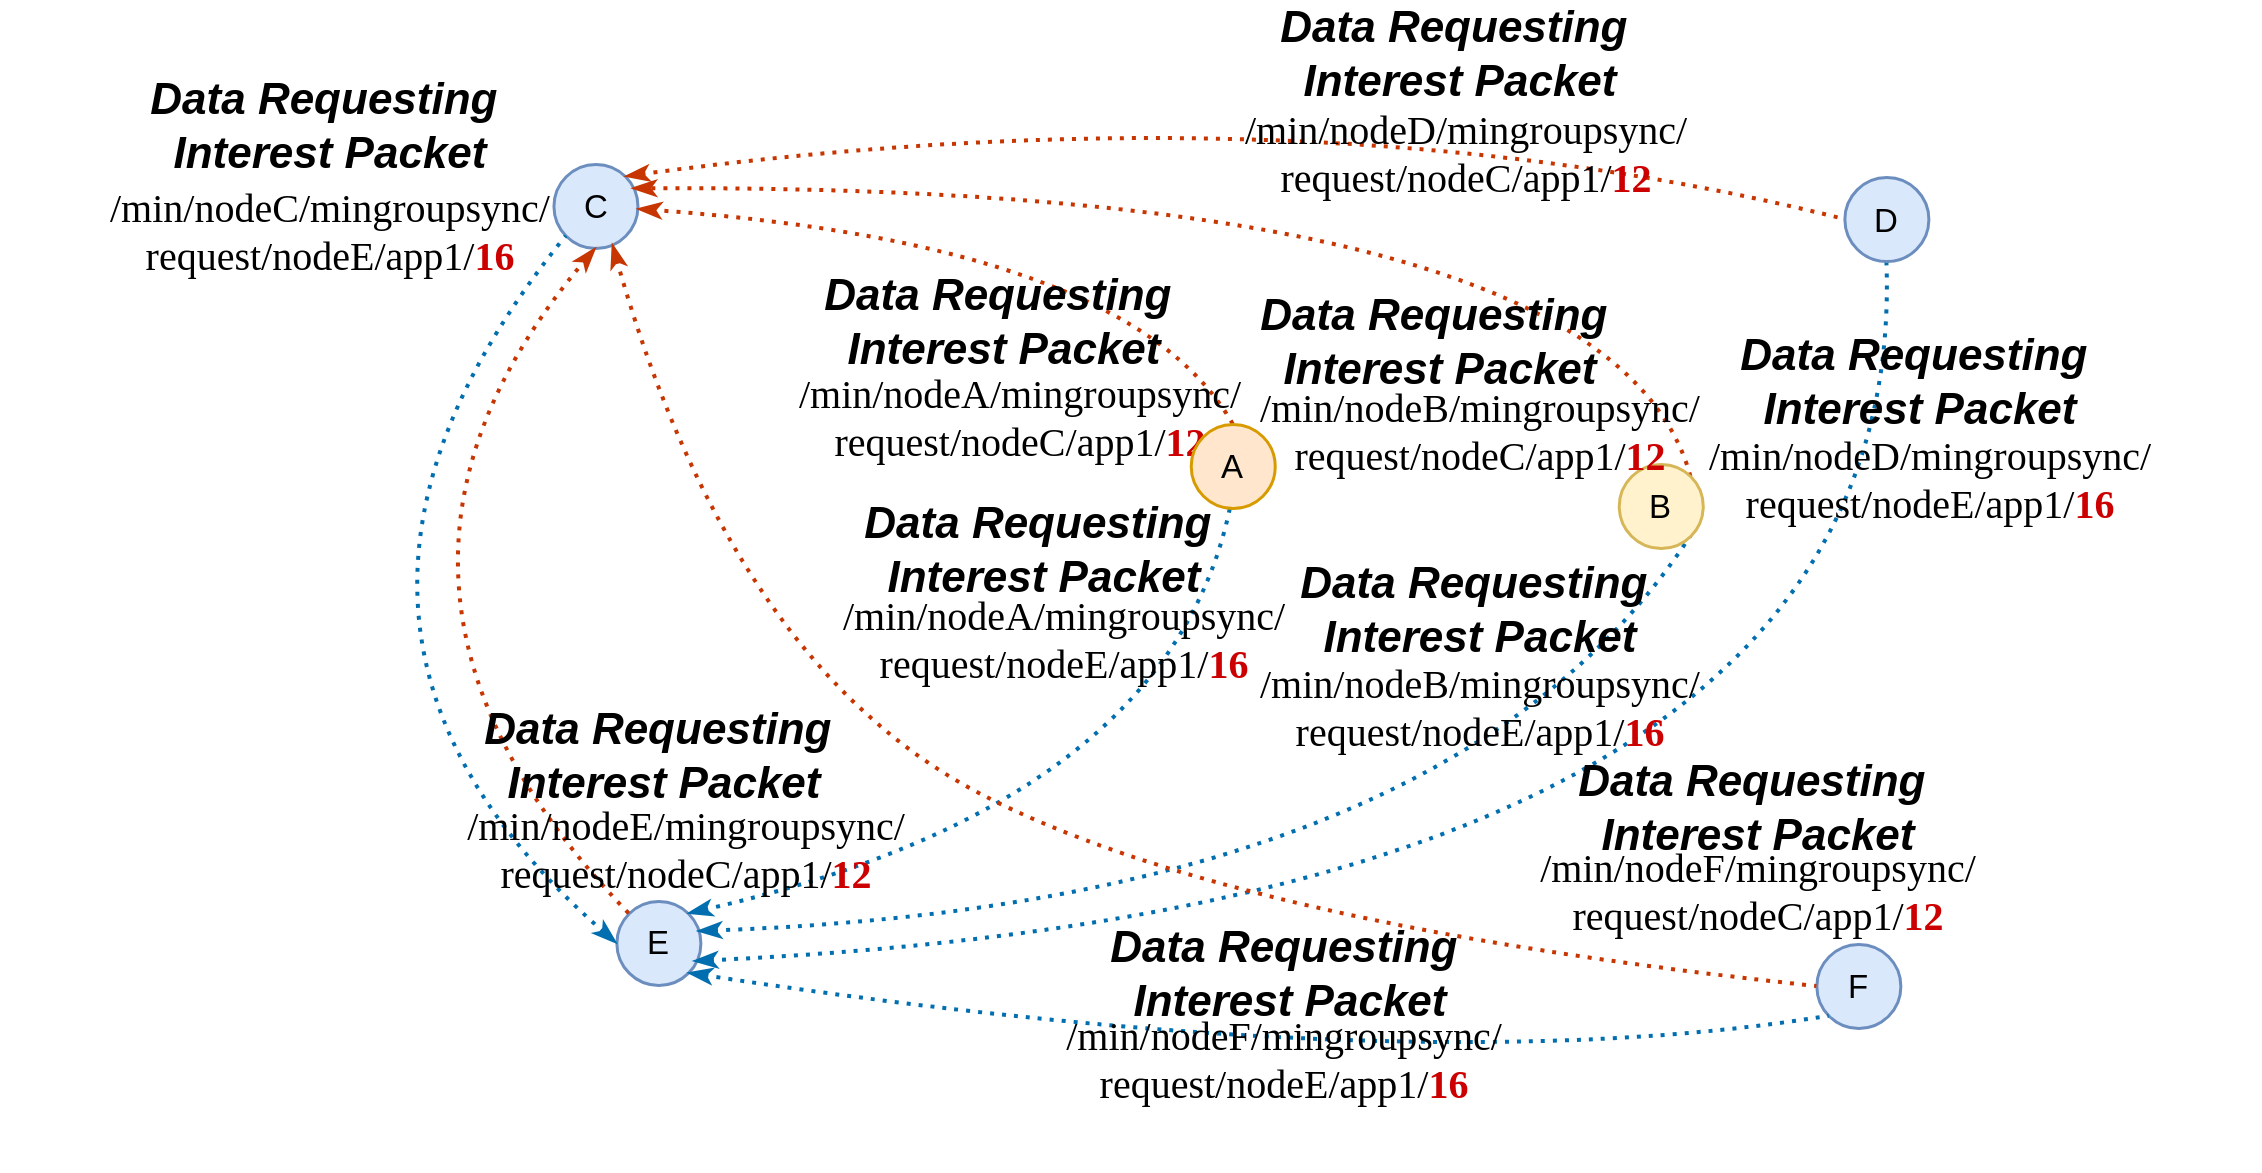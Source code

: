 <mxfile version="24.6.4" type="github">
  <diagram name="第 1 页" id="lVx_NDag_Fm_iDuRv4t2">
    <mxGraphModel dx="2153" dy="1135" grid="1" gridSize="10" guides="1" tooltips="1" connect="1" arrows="1" fold="1" page="1" pageScale="1" pageWidth="1169" pageHeight="827" math="0" shadow="0">
      <root>
        <mxCell id="0" />
        <mxCell id="1" parent="0" />
        <mxCell id="HEigKu175-twUknDpUMa-1" value="" style="group;fontSize=16.5;strokeWidth=2;dashed=1;dashPattern=1 2;" vertex="1" connectable="0" parent="1">
          <mxGeometry x="218.37" y="170.002" width="87.892" height="73.688" as="geometry" />
        </mxCell>
        <mxCell id="HEigKu175-twUknDpUMa-2" value="C" style="ellipse;whiteSpace=wrap;html=1;aspect=fixed;fillColor=#dae8fc;strokeColor=#6c8ebf;fontSize=16.5;strokeWidth=1.5;" vertex="1" parent="HEigKu175-twUknDpUMa-1">
          <mxGeometry x="21.357" width="42" height="42" as="geometry" />
        </mxCell>
        <mxCell id="HEigKu175-twUknDpUMa-3" value="" style="group;fontSize=16.5;strokeWidth=2;dashed=1;dashPattern=1 2;" vertex="1" connectable="0" parent="1">
          <mxGeometry x="848.375" y="560.004" width="158.365" height="113.476" as="geometry" />
        </mxCell>
        <mxCell id="HEigKu175-twUknDpUMa-4" value="&lt;font style=&quot;font-size: 16.5px;&quot;&gt;F&lt;/font&gt;" style="ellipse;whiteSpace=wrap;html=1;aspect=fixed;fillColor=#dae8fc;strokeColor=#6c8ebf;fontSize=16.5;strokeWidth=1.5;" vertex="1" parent="HEigKu175-twUknDpUMa-3">
          <mxGeometry x="22.812" width="42" height="42" as="geometry" />
        </mxCell>
        <mxCell id="HEigKu175-twUknDpUMa-5" value="" style="group;fontSize=16.5;strokeWidth=2;dashed=1;dashPattern=1 2;" vertex="1" connectable="0" parent="HEigKu175-twUknDpUMa-3">
          <mxGeometry x="-160.005" y="41.996" width="273.19" height="65" as="geometry" />
        </mxCell>
        <mxCell id="HEigKu175-twUknDpUMa-7" value="" style="group;fontSize=16.5;strokeWidth=2;" vertex="1" connectable="0" parent="1">
          <mxGeometry x="248.371" y="538.483" width="87.887" height="71.988" as="geometry" />
        </mxCell>
        <mxCell id="HEigKu175-twUknDpUMa-8" value="&lt;font style=&quot;font-size: 16.5px;&quot;&gt;E&lt;/font&gt;" style="ellipse;whiteSpace=wrap;html=1;aspect=fixed;fillColor=#dae8fc;strokeColor=#6c8ebf;fontSize=16.5;strokeWidth=1.5;" vertex="1" parent="HEigKu175-twUknDpUMa-7">
          <mxGeometry x="22.821" width="42" height="42" as="geometry" />
        </mxCell>
        <mxCell id="HEigKu175-twUknDpUMa-9" value="" style="endArrow=classicThin;dashed=1;html=1;rounded=0;fontColor=#FF3333;curved=1;startArrow=none;startFill=0;fillColor=#fa6800;strokeColor=#C73500;exitX=1;exitY=0;exitDx=0;exitDy=0;fontSize=16.5;endFill=1;entryX=0.937;entryY=0.289;entryDx=0;entryDy=0;entryPerimeter=0;strokeWidth=2;dashPattern=1 2;" edge="1" parent="1" source="HEigKu175-twUknDpUMa-23" target="HEigKu175-twUknDpUMa-2">
          <mxGeometry width="50" height="50" relative="1" as="geometry">
            <mxPoint x="689.286" y="317.368" as="sourcePoint" />
            <mxPoint x="323.09" y="214.211" as="targetPoint" />
            <Array as="points">
              <mxPoint x="768.37" y="180" />
            </Array>
          </mxGeometry>
        </mxCell>
        <mxCell id="HEigKu175-twUknDpUMa-10" value="" style="endArrow=classicThin;dashed=1;html=1;rounded=0;fontColor=#FF3333;curved=1;startArrow=none;startFill=0;endFill=1;fillColor=#fa6800;strokeColor=#C73500;fontSize=16.5;entryX=0.5;entryY=1;entryDx=0;entryDy=0;strokeWidth=2;dashPattern=1 2;exitX=0;exitY=0;exitDx=0;exitDy=0;" edge="1" parent="1" source="HEigKu175-twUknDpUMa-8" target="HEigKu175-twUknDpUMa-2">
          <mxGeometry width="50" height="50" relative="1" as="geometry">
            <mxPoint x="268.37" y="550" as="sourcePoint" />
            <mxPoint x="342.37" y="310" as="targetPoint" />
            <Array as="points">
              <mxPoint x="118.37" y="380" />
            </Array>
          </mxGeometry>
        </mxCell>
        <mxCell id="HEigKu175-twUknDpUMa-11" value="" style="endArrow=none;dashed=1;html=1;rounded=0;fontColor=#FF3333;curved=1;startArrow=classicThin;startFill=1;endFill=0;fillColor=#1ba1e2;strokeColor=#006EAF;fontSize=16.5;exitX=0.965;exitY=0.358;exitDx=0;exitDy=0;exitPerimeter=0;entryX=1;entryY=1;entryDx=0;entryDy=0;strokeWidth=2;dashPattern=1 2;" edge="1" parent="1" source="HEigKu175-twUknDpUMa-8" target="HEigKu175-twUknDpUMa-23">
          <mxGeometry width="50" height="50" relative="1" as="geometry">
            <mxPoint x="352.37" y="480" as="sourcePoint" />
            <mxPoint x="772.37" y="341" as="targetPoint" />
            <Array as="points">
              <mxPoint x="688.37" y="540" />
            </Array>
          </mxGeometry>
        </mxCell>
        <mxCell id="HEigKu175-twUknDpUMa-12" value="" style="endArrow=classicThin;dashed=1;html=1;rounded=0;fontColor=#FF3333;curved=1;exitX=0.5;exitY=0;exitDx=0;exitDy=0;startArrow=none;startFill=0;endFill=1;fillColor=#fa6800;strokeColor=#C73500;fontSize=16.5;strokeWidth=2;dashPattern=1 2;" edge="1" parent="1" source="HEigKu175-twUknDpUMa-39" target="HEigKu175-twUknDpUMa-2">
          <mxGeometry width="50" height="50" relative="1" as="geometry">
            <mxPoint x="513.512" y="405.789" as="sourcePoint" />
            <mxPoint x="586.751" y="332.105" as="targetPoint" />
            <Array as="points">
              <mxPoint x="528.37" y="210" />
            </Array>
          </mxGeometry>
        </mxCell>
        <mxCell id="HEigKu175-twUknDpUMa-13" value="" style="endArrow=none;dashed=1;html=1;rounded=0;fontColor=#FF3333;curved=1;exitX=1;exitY=0;exitDx=0;exitDy=0;fillColor=#1ba1e2;strokeColor=#006EAF;startArrow=classicThin;startFill=1;fontSize=16.5;strokeWidth=2;dashPattern=1 2;" edge="1" parent="1" source="HEigKu175-twUknDpUMa-8">
          <mxGeometry width="50" height="50" relative="1" as="geometry">
            <mxPoint x="396.329" y="523.684" as="sourcePoint" />
            <mxPoint x="578.37" y="340" as="targetPoint" />
            <Array as="points">
              <mxPoint x="548.37" y="490" />
            </Array>
          </mxGeometry>
        </mxCell>
        <mxCell id="HEigKu175-twUknDpUMa-14" value="" style="endArrow=none;dashed=1;html=1;rounded=0;fontColor=#FF3333;curved=1;exitX=1;exitY=0;exitDx=0;exitDy=0;entryX=0;entryY=0.5;entryDx=0;entryDy=0;fillColor=#fa6800;strokeColor=#C73500;endFill=0;fontSize=16.5;startArrow=classicThin;startFill=1;strokeWidth=2;dashPattern=1 2;" edge="1" parent="1" source="HEigKu175-twUknDpUMa-2" target="HEigKu175-twUknDpUMa-41">
          <mxGeometry width="50" height="50" relative="1" as="geometry">
            <mxPoint x="557.455" y="405.789" as="sourcePoint" />
            <mxPoint x="630.695" y="332.105" as="targetPoint" />
            <Array as="points">
              <mxPoint x="616.37" y="130" />
            </Array>
          </mxGeometry>
        </mxCell>
        <mxCell id="HEigKu175-twUknDpUMa-15" value="" style="endArrow=none;dashed=1;html=1;rounded=0;fontColor=#FF3333;curved=1;entryX=0;entryY=1;entryDx=0;entryDy=0;exitX=1;exitY=1;exitDx=0;exitDy=0;fillColor=#1ba1e2;strokeColor=#006EAF;endFill=0;fontSize=16.5;startArrow=classicThin;startFill=1;strokeWidth=2;dashPattern=1 2;" edge="1" parent="1" source="HEigKu175-twUknDpUMa-8" target="HEigKu175-twUknDpUMa-4">
          <mxGeometry width="50" height="50" relative="1" as="geometry">
            <mxPoint x="513.512" y="405.789" as="sourcePoint" />
            <mxPoint x="586.751" y="332.105" as="targetPoint" />
            <Array as="points">
              <mxPoint x="668.37" y="630" />
            </Array>
          </mxGeometry>
        </mxCell>
        <mxCell id="HEigKu175-twUknDpUMa-16" value="" style="endArrow=none;dashed=1;html=1;entryX=0;entryY=1;entryDx=0;entryDy=0;exitX=0;exitY=0.5;exitDx=0;exitDy=0;curved=1;startArrow=classicThin;startFill=1;fillColor=#1ba1e2;strokeColor=#006EAF;endFill=0;fontSize=16.5;strokeWidth=2;dashPattern=1 2;" edge="1" parent="1" source="HEigKu175-twUknDpUMa-8" target="HEigKu175-twUknDpUMa-2">
          <mxGeometry width="50" height="50" relative="1" as="geometry">
            <mxPoint x="222.37" y="350" as="sourcePoint" />
            <mxPoint x="272.37" y="300" as="targetPoint" />
            <Array as="points">
              <mxPoint x="88.37" y="400" />
            </Array>
          </mxGeometry>
        </mxCell>
        <mxCell id="HEigKu175-twUknDpUMa-17" value="" style="endArrow=none;dashed=1;html=1;rounded=0;fontColor=#FF3333;curved=1;fillColor=#1ba1e2;strokeColor=#006EAF;endFill=0;fontSize=16.5;startArrow=classicThin;startFill=1;entryX=0.5;entryY=1;entryDx=0;entryDy=0;exitX=0.917;exitY=0.715;exitDx=0;exitDy=0;exitPerimeter=0;strokeWidth=2;dashPattern=1 2;" edge="1" parent="1" source="HEigKu175-twUknDpUMa-8" target="HEigKu175-twUknDpUMa-41">
          <mxGeometry width="50" height="50" relative="1" as="geometry">
            <mxPoint x="352.37" y="490" as="sourcePoint" />
            <mxPoint x="918.37" y="210" as="targetPoint" />
            <Array as="points">
              <mxPoint x="918.37" y="540" />
            </Array>
          </mxGeometry>
        </mxCell>
        <mxCell id="HEigKu175-twUknDpUMa-18" value="" style="endArrow=none;dashed=1;html=1;rounded=0;fontColor=#FF3333;curved=1;exitX=0.7;exitY=0.953;exitDx=0;exitDy=0;fillColor=#fa6800;strokeColor=#C73500;endFill=0;fontSize=16.5;startArrow=classicThin;startFill=1;exitPerimeter=0;entryX=0;entryY=0.5;entryDx=0;entryDy=0;strokeWidth=2;dashPattern=1 2;" edge="1" parent="1" source="HEigKu175-twUknDpUMa-2" target="HEigKu175-twUknDpUMa-4">
          <mxGeometry width="50" height="50" relative="1" as="geometry">
            <mxPoint x="354.291" y="512.282" as="sourcePoint" />
            <mxPoint x="828.37" y="580" as="targetPoint" />
            <Array as="points">
              <mxPoint x="328.37" y="420" />
              <mxPoint x="578.37" y="550" />
            </Array>
          </mxGeometry>
        </mxCell>
        <mxCell id="HEigKu175-twUknDpUMa-19" value="" style="group;fontSize=16.5;strokeWidth=2;dashed=1;dashPattern=1 2;" vertex="1" connectable="0" parent="1">
          <mxGeometry x="22.79" y="135.79" width="390" height="123.48" as="geometry" />
        </mxCell>
        <mxCell id="HEigKu175-twUknDpUMa-20" value="" style="group;fontSize=16.5;strokeWidth=2;dashed=1;dashPattern=1 2;" vertex="1" connectable="0" parent="HEigKu175-twUknDpUMa-19">
          <mxGeometry x="-11.63" width="390" height="123.48" as="geometry" />
        </mxCell>
        <mxCell id="HEigKu175-twUknDpUMa-21" value="&lt;font style=&quot;font-size: 22px;&quot;&gt;Data Requesting&amp;nbsp;&lt;br&gt;Interest Packet&lt;/font&gt;" style="text;html=1;strokeColor=none;fillColor=none;align=center;verticalAlign=middle;whiteSpace=wrap;rounded=0;fontSize=16.5;fontColor=#000000;fontStyle=3;strokeWidth=2;dashed=1;dashPattern=1 2;" vertex="1" parent="HEigKu175-twUknDpUMa-20">
          <mxGeometry x="23.68" width="186.32" height="30" as="geometry" />
        </mxCell>
        <mxCell id="HEigKu175-twUknDpUMa-22" value="&lt;span lang=&quot;EN-US&quot; style=&quot;font-family: &amp;quot;times new roman&amp;quot;, serif;&quot;&gt;&lt;font style=&quot;font-size: 20px;&quot;&gt;/min/nodeC/mingroupsync/&lt;br style=&quot;&quot;&gt;request/nodeE/app1/&lt;font color=&quot;#cc0000&quot; style=&quot;&quot;&gt;&lt;b style=&quot;&quot;&gt;16&lt;/b&gt;&lt;/font&gt;&lt;/font&gt;&lt;/span&gt;&lt;span style=&quot;font-size: 16.5px&quot;&gt;&lt;/span&gt;" style="text;html=1;strokeColor=none;fillColor=none;align=center;verticalAlign=middle;whiteSpace=wrap;rounded=0;fontSize=16.5;strokeWidth=2;dashed=1;dashPattern=1 2;" vertex="1" parent="HEigKu175-twUknDpUMa-20">
          <mxGeometry x="-48.16" y="40" width="330" height="53.48" as="geometry" />
        </mxCell>
        <mxCell id="HEigKu175-twUknDpUMa-23" value="&lt;font style=&quot;font-size: 16.5px;&quot;&gt;B&lt;/font&gt;" style="ellipse;whiteSpace=wrap;html=1;aspect=fixed;fontStyle=0;fillColor=#fff2cc;strokeColor=#d6b656;fontSize=16.5;strokeWidth=1.5;" vertex="1" parent="1">
          <mxGeometry x="772.373" y="319.998" width="42" height="42" as="geometry" />
        </mxCell>
        <mxCell id="HEigKu175-twUknDpUMa-24" value="" style="group;fontSize=16.5;strokeWidth=2;dashed=1;dashPattern=1 2;" vertex="1" connectable="0" parent="1">
          <mxGeometry x="170" y="466.65" width="300.6" height="71.83" as="geometry" />
        </mxCell>
        <mxCell id="HEigKu175-twUknDpUMa-25" value="&lt;span lang=&quot;EN-US&quot; style=&quot;font-family: &amp;quot;times new roman&amp;quot;, serif;&quot;&gt;&lt;font style=&quot;font-size: 20px;&quot;&gt;/min/nodeE/mingroupsync/&lt;br style=&quot;&quot;&gt;request/nodeC/app1/&lt;font color=&quot;#cc0000&quot; style=&quot;&quot;&gt;&lt;b style=&quot;&quot;&gt;12&lt;/b&gt;&lt;/font&gt;&lt;/font&gt;&lt;/span&gt;&lt;span style=&quot;font-size: 16.5px&quot;&gt;&lt;/span&gt;" style="text;html=1;strokeColor=none;fillColor=none;align=center;verticalAlign=middle;whiteSpace=wrap;rounded=0;fontSize=16.5;strokeWidth=2;dashed=1;dashPattern=1 2;" vertex="1" parent="HEigKu175-twUknDpUMa-24">
          <mxGeometry x="-29.4" y="18.35" width="330" height="53.48" as="geometry" />
        </mxCell>
        <mxCell id="HEigKu175-twUknDpUMa-59" value="&lt;font style=&quot;font-size: 22px;&quot;&gt;Data Requesting&amp;nbsp;&lt;br&gt;Interest Packet&lt;/font&gt;" style="text;html=1;strokeColor=none;fillColor=none;align=center;verticalAlign=middle;whiteSpace=wrap;rounded=0;fontSize=16.5;fontColor=#000000;fontStyle=3;strokeWidth=2;dashed=1;dashPattern=1 2;" vertex="1" parent="HEigKu175-twUknDpUMa-24">
          <mxGeometry x="32.15" y="-15.65" width="186.32" height="30" as="geometry" />
        </mxCell>
        <mxCell id="HEigKu175-twUknDpUMa-27" value="" style="group;fontSize=16.5;strokeWidth=2;dashed=1;dashPattern=1 2;" vertex="1" connectable="0" parent="1">
          <mxGeometry x="428.37" y="340" width="273.19" height="51.47" as="geometry" />
        </mxCell>
        <mxCell id="HEigKu175-twUknDpUMa-28" value="" style="group;fontSize=16.5;strokeWidth=2;dashed=1;dashPattern=1 2;" vertex="1" connectable="0" parent="1">
          <mxGeometry x="336.26" y="253.58" width="301.6" height="69.42" as="geometry" />
        </mxCell>
        <mxCell id="HEigKu175-twUknDpUMa-29" value="" style="group;fontSize=16.5;strokeWidth=2;dashed=1;dashPattern=1 2;" vertex="1" connectable="0" parent="HEigKu175-twUknDpUMa-28">
          <mxGeometry width="301.6" height="69.42" as="geometry" />
        </mxCell>
        <mxCell id="HEigKu175-twUknDpUMa-30" value="&lt;span lang=&quot;EN-US&quot; style=&quot;font-family: &amp;quot;times new roman&amp;quot;, serif;&quot;&gt;&lt;font style=&quot;font-size: 20px;&quot;&gt;/min/nodeA/mingroupsync/&lt;br style=&quot;&quot;&gt;request/nodeC/app1/&lt;font color=&quot;#cc0000&quot; style=&quot;&quot;&gt;&lt;b style=&quot;&quot;&gt;12&lt;/b&gt;&lt;/font&gt;&lt;/font&gt;&lt;/span&gt;&lt;span style=&quot;font-size: 16.5px&quot;&gt;&lt;/span&gt;" style="text;html=1;strokeColor=none;fillColor=none;align=center;verticalAlign=middle;whiteSpace=wrap;rounded=0;fontSize=16.5;strokeWidth=2;dashed=1;dashPattern=1 2;" vertex="1" parent="HEigKu175-twUknDpUMa-29">
          <mxGeometry x="25.8" y="15.94" width="221.6" height="53.48" as="geometry" />
        </mxCell>
        <mxCell id="HEigKu175-twUknDpUMa-56" value="&lt;font style=&quot;font-size: 22px;&quot;&gt;Data Requesting&amp;nbsp;&lt;br&gt;Interest Packet&lt;/font&gt;" style="text;html=1;strokeColor=none;fillColor=none;align=center;verticalAlign=middle;whiteSpace=wrap;rounded=0;fontSize=16.5;fontColor=#000000;fontStyle=3;strokeWidth=2;dashed=1;dashPattern=1 2;" vertex="1" parent="HEigKu175-twUknDpUMa-29">
          <mxGeometry x="35.79" y="-20.0" width="186.32" height="30" as="geometry" />
        </mxCell>
        <mxCell id="HEigKu175-twUknDpUMa-32" value="" style="group;fontSize=16.5;strokeWidth=2;dashed=1;dashPattern=1 2;" vertex="1" connectable="0" parent="1">
          <mxGeometry x="563.06" y="342" width="299.31" height="91.48" as="geometry" />
        </mxCell>
        <mxCell id="HEigKu175-twUknDpUMa-40" value="&lt;span lang=&quot;EN-US&quot; style=&quot;font-family: &amp;quot;times new roman&amp;quot;, serif;&quot;&gt;&lt;font style=&quot;font-size: 20px;&quot;&gt;/min/nodeA/mingroupsync/&lt;br style=&quot;&quot;&gt;request/nodeE/app1/&lt;font color=&quot;#cc0000&quot; style=&quot;&quot;&gt;&lt;b style=&quot;&quot;&gt;16&lt;/b&gt;&lt;/font&gt;&lt;/font&gt;&lt;/span&gt;&lt;span style=&quot;font-size: 16.5px&quot;&gt;&lt;/span&gt;" style="text;html=1;strokeColor=none;fillColor=none;align=center;verticalAlign=middle;whiteSpace=wrap;rounded=0;fontSize=16.5;strokeWidth=2;dashed=1;dashPattern=1 2;" vertex="1" parent="HEigKu175-twUknDpUMa-32">
          <mxGeometry x="-233.06" y="38" width="330" height="53.48" as="geometry" />
        </mxCell>
        <mxCell id="HEigKu175-twUknDpUMa-35" value="" style="group;fontSize=16.5;strokeWidth=2;dashed=1;dashPattern=1 2;" vertex="1" connectable="0" parent="1">
          <mxGeometry x="558.37" y="110" width="303.1" height="73.48" as="geometry" />
        </mxCell>
        <mxCell id="HEigKu175-twUknDpUMa-36" value="" style="group;fontSize=16.5;strokeWidth=2;dashed=1;dashPattern=1 2;" vertex="1" connectable="0" parent="HEigKu175-twUknDpUMa-35">
          <mxGeometry x="3" y="7" width="300.1" height="73.48" as="geometry" />
        </mxCell>
        <mxCell id="HEigKu175-twUknDpUMa-37" value="&lt;span lang=&quot;EN-US&quot; style=&quot;font-family: &amp;quot;times new roman&amp;quot;, serif;&quot;&gt;&lt;font style=&quot;font-size: 20px;&quot;&gt;/min/nodeD/mingroupsync/&lt;br style=&quot;&quot;&gt;request/nodeC/app1/&lt;font color=&quot;#cc0000&quot; style=&quot;&quot;&gt;&lt;b style=&quot;&quot;&gt;12&lt;/b&gt;&lt;/font&gt;&lt;/font&gt;&lt;/span&gt;&lt;span style=&quot;font-size: 16.5px&quot;&gt;&lt;/span&gt;" style="text;html=1;strokeColor=none;fillColor=none;align=center;verticalAlign=middle;whiteSpace=wrap;rounded=0;fontSize=16.5;strokeWidth=2;dashed=1;dashPattern=1 2;" vertex="1" parent="HEigKu175-twUknDpUMa-36">
          <mxGeometry x="-29.9" y="20" width="330" height="53.48" as="geometry" />
        </mxCell>
        <mxCell id="HEigKu175-twUknDpUMa-39" value="A" style="ellipse;whiteSpace=wrap;html=1;aspect=fixed;fillColor=#ffe6cc;strokeColor=#d79b00;fontSize=16.5;strokeWidth=1.5;" vertex="1" parent="1">
          <mxGeometry x="558.367" y="299.996" width="42" height="42" as="geometry" />
        </mxCell>
        <mxCell id="HEigKu175-twUknDpUMa-41" value="&lt;font style=&quot;font-size: 16.5px;&quot;&gt;D&lt;/font&gt;" style="ellipse;whiteSpace=wrap;html=1;aspect=fixed;fillColor=#dae8fc;strokeColor=#6c8ebf;fontSize=16.5;strokeWidth=1.5;" vertex="1" parent="1">
          <mxGeometry x="885.194" y="176.53" width="42" height="42" as="geometry" />
        </mxCell>
        <mxCell id="HEigKu175-twUknDpUMa-42" value="" style="group;fontSize=16.5;strokeWidth=2;dashed=1;dashPattern=1 2;" vertex="1" connectable="0" parent="1">
          <mxGeometry x="578.37" y="257.06" width="450" height="72.94" as="geometry" />
        </mxCell>
        <mxCell id="HEigKu175-twUknDpUMa-43" value="&lt;span lang=&quot;EN-US&quot; style=&quot;font-family: &amp;quot;times new roman&amp;quot;, serif;&quot;&gt;&lt;font style=&quot;font-size: 20px;&quot;&gt;/min/nodeB/mingroupsync/&lt;br style=&quot;&quot;&gt;request/nodeC/app1/&lt;font color=&quot;#cc0000&quot; style=&quot;&quot;&gt;&lt;b style=&quot;&quot;&gt;12&lt;/b&gt;&lt;/font&gt;&lt;/font&gt;&lt;/span&gt;&lt;span style=&quot;font-size: 16.5px&quot;&gt;&lt;/span&gt;" style="text;html=1;strokeColor=none;fillColor=none;align=center;verticalAlign=middle;whiteSpace=wrap;rounded=0;fontSize=16.5;strokeWidth=2;dashed=1;dashPattern=1 2;" vertex="1" parent="HEigKu175-twUknDpUMa-42">
          <mxGeometry x="-40" y="19.853" width="330" height="53.087" as="geometry" />
        </mxCell>
        <mxCell id="HEigKu175-twUknDpUMa-63" value="&lt;font style=&quot;font-size: 22px;&quot;&gt;Data Requesting&amp;nbsp;&lt;br&gt;Interest Packet&lt;/font&gt;" style="text;html=1;strokeColor=none;fillColor=none;align=center;verticalAlign=middle;whiteSpace=wrap;rounded=0;fontSize=16.5;fontColor=#000000;fontStyle=3;strokeWidth=2;dashed=1;dashPattern=1 2;" vertex="1" parent="HEigKu175-twUknDpUMa-42">
          <mxGeometry x="251.63" y="6.52" width="186.32" height="30" as="geometry" />
        </mxCell>
        <mxCell id="HEigKu175-twUknDpUMa-44" value="&lt;span lang=&quot;EN-US&quot; style=&quot;font-family: &amp;quot;times new roman&amp;quot;, serif;&quot;&gt;&lt;font style=&quot;font-size: 20px;&quot;&gt;/min/nodeF/mingroupsync/&lt;br style=&quot;&quot;&gt;request/nodeC/app1/&lt;font color=&quot;#cc0000&quot; style=&quot;&quot;&gt;&lt;b style=&quot;&quot;&gt;12&lt;/b&gt;&lt;/font&gt;&lt;/font&gt;&lt;/span&gt;&lt;span style=&quot;font-size: 16.5px&quot;&gt;&lt;/span&gt;" style="text;html=1;strokeColor=none;fillColor=none;align=center;verticalAlign=middle;whiteSpace=wrap;rounded=0;fontSize=16.5;strokeWidth=2;dashed=1;dashPattern=1 2;" vertex="1" parent="1">
          <mxGeometry x="676.74" y="506.52" width="330" height="53.48" as="geometry" />
        </mxCell>
        <mxCell id="HEigKu175-twUknDpUMa-45" value="&lt;span lang=&quot;EN-US&quot; style=&quot;font-family: &amp;quot;times new roman&amp;quot;, serif;&quot;&gt;&lt;font style=&quot;font-size: 20px;&quot;&gt;/min/nodeD/mingroupsync/&lt;br style=&quot;&quot;&gt;request/nodeE/app1/&lt;font color=&quot;#cc0000&quot; style=&quot;&quot;&gt;&lt;b style=&quot;&quot;&gt;16&lt;/b&gt;&lt;/font&gt;&lt;/font&gt;&lt;/span&gt;&lt;span style=&quot;font-size: 16.5px&quot;&gt;&lt;/span&gt;" style="text;html=1;strokeColor=none;fillColor=none;align=center;verticalAlign=middle;whiteSpace=wrap;rounded=0;fontSize=16.5;strokeWidth=2;dashed=1;dashPattern=1 2;" vertex="1" parent="1">
          <mxGeometry x="763" y="300.52" width="330" height="53.48" as="geometry" />
        </mxCell>
        <mxCell id="HEigKu175-twUknDpUMa-57" value="&lt;font style=&quot;font-size: 22px;&quot;&gt;Data Requesting&amp;nbsp;&lt;br&gt;Interest Packet&lt;/font&gt;" style="text;html=1;strokeColor=none;fillColor=none;align=center;verticalAlign=middle;whiteSpace=wrap;rounded=0;fontSize=16.5;fontColor=#000000;fontStyle=3;strokeWidth=2;dashed=1;dashPattern=1 2;" vertex="1" parent="1">
          <mxGeometry x="392.05" y="347.73" width="186.32" height="30" as="geometry" />
        </mxCell>
        <mxCell id="HEigKu175-twUknDpUMa-58" value="&lt;font style=&quot;font-size: 22px;&quot;&gt;Data Requesting&amp;nbsp;&lt;br&gt;Interest Packet&lt;/font&gt;" style="text;html=1;strokeColor=none;fillColor=none;align=center;verticalAlign=middle;whiteSpace=wrap;rounded=0;fontSize=16.5;fontColor=#000000;fontStyle=3;strokeWidth=2;dashed=1;dashPattern=1 2;" vertex="1" parent="1">
          <mxGeometry x="590" y="243.69" width="186.32" height="30" as="geometry" />
        </mxCell>
        <mxCell id="HEigKu175-twUknDpUMa-33" value="&lt;span lang=&quot;EN-US&quot; style=&quot;font-family: &amp;quot;times new roman&amp;quot;, serif;&quot;&gt;&lt;font style=&quot;font-size: 20px;&quot;&gt;/min/nodeB/mingroupsync/&lt;br style=&quot;&quot;&gt;request/nodeE/app1/&lt;font color=&quot;#cc0000&quot; style=&quot;&quot;&gt;&lt;b style=&quot;&quot;&gt;16&lt;/b&gt;&lt;/font&gt;&lt;/font&gt;&lt;/span&gt;&lt;span style=&quot;font-size: 16.5px&quot;&gt;&lt;/span&gt;" style="text;html=1;strokeColor=none;fillColor=none;align=center;verticalAlign=middle;whiteSpace=wrap;rounded=0;fontSize=16.5;strokeWidth=2;dashed=1;dashPattern=1 2;" vertex="1" parent="1">
          <mxGeometry x="538.07" y="414" width="330" height="53.48" as="geometry" />
        </mxCell>
        <mxCell id="HEigKu175-twUknDpUMa-60" value="&lt;font style=&quot;font-size: 22px;&quot;&gt;Data Requesting&amp;nbsp;&lt;br&gt;Interest Packet&lt;/font&gt;" style="text;html=1;strokeColor=none;fillColor=none;align=center;verticalAlign=middle;whiteSpace=wrap;rounded=0;fontSize=16.5;fontColor=#000000;fontStyle=3;strokeWidth=2;dashed=1;dashPattern=1 2;" vertex="1" parent="1">
          <mxGeometry x="609.91" y="377.73" width="186.32" height="30" as="geometry" />
        </mxCell>
        <mxCell id="HEigKu175-twUknDpUMa-62" value="&lt;font style=&quot;font-size: 22px;&quot;&gt;Data Requesting&amp;nbsp;&lt;br&gt;Interest Packet&lt;/font&gt;" style="text;html=1;strokeColor=none;fillColor=none;align=center;verticalAlign=middle;whiteSpace=wrap;rounded=0;fontSize=16.5;fontColor=#000000;fontStyle=3;strokeWidth=2;dashed=1;dashPattern=1 2;" vertex="1" parent="1">
          <mxGeometry x="600.37" y="100.0" width="186.32" height="30" as="geometry" />
        </mxCell>
        <mxCell id="HEigKu175-twUknDpUMa-64" value="&lt;font style=&quot;font-size: 22px;&quot;&gt;Data Requesting&amp;nbsp;&lt;br&gt;Interest Packet&lt;/font&gt;" style="text;html=1;strokeColor=none;fillColor=none;align=center;verticalAlign=middle;whiteSpace=wrap;rounded=0;fontSize=16.5;fontColor=#000000;fontStyle=3;strokeWidth=2;dashed=1;dashPattern=1 2;" vertex="1" parent="1">
          <mxGeometry x="748.58" y="476.52" width="186.32" height="30" as="geometry" />
        </mxCell>
        <mxCell id="HEigKu175-twUknDpUMa-66" value="&lt;font style=&quot;font-size: 22px;&quot;&gt;Data Requesting&amp;nbsp;&lt;br&gt;Interest Packet&lt;/font&gt;" style="text;html=1;strokeColor=none;fillColor=none;align=center;verticalAlign=middle;whiteSpace=wrap;rounded=0;fontSize=16.5;fontColor=#000000;fontStyle=3;strokeWidth=2;dashed=1;dashPattern=1 2;" vertex="1" parent="1">
          <mxGeometry x="515" y="560" width="186.32" height="30" as="geometry" />
        </mxCell>
        <mxCell id="HEigKu175-twUknDpUMa-50" value="&lt;span lang=&quot;EN-US&quot; style=&quot;font-family: &amp;quot;times new roman&amp;quot;, serif;&quot;&gt;&lt;font style=&quot;font-size: 20px;&quot;&gt;/min/nodeF/mingroupsync/&lt;br style=&quot;&quot;&gt;request/nodeE/app1/&lt;font color=&quot;#cc0000&quot; style=&quot;&quot;&gt;&lt;b style=&quot;&quot;&gt;16&lt;/b&gt;&lt;/font&gt;&lt;/font&gt;&lt;/span&gt;&lt;span style=&quot;font-size: 16.5px&quot;&gt;&lt;/span&gt;" style="text;html=1;strokeColor=none;fillColor=none;align=center;verticalAlign=middle;whiteSpace=wrap;rounded=0;fontSize=16.5;strokeWidth=2;dashed=1;dashPattern=1 2;" vertex="1" parent="1">
          <mxGeometry x="440" y="590.5" width="330" height="53.48" as="geometry" />
        </mxCell>
      </root>
    </mxGraphModel>
  </diagram>
</mxfile>

